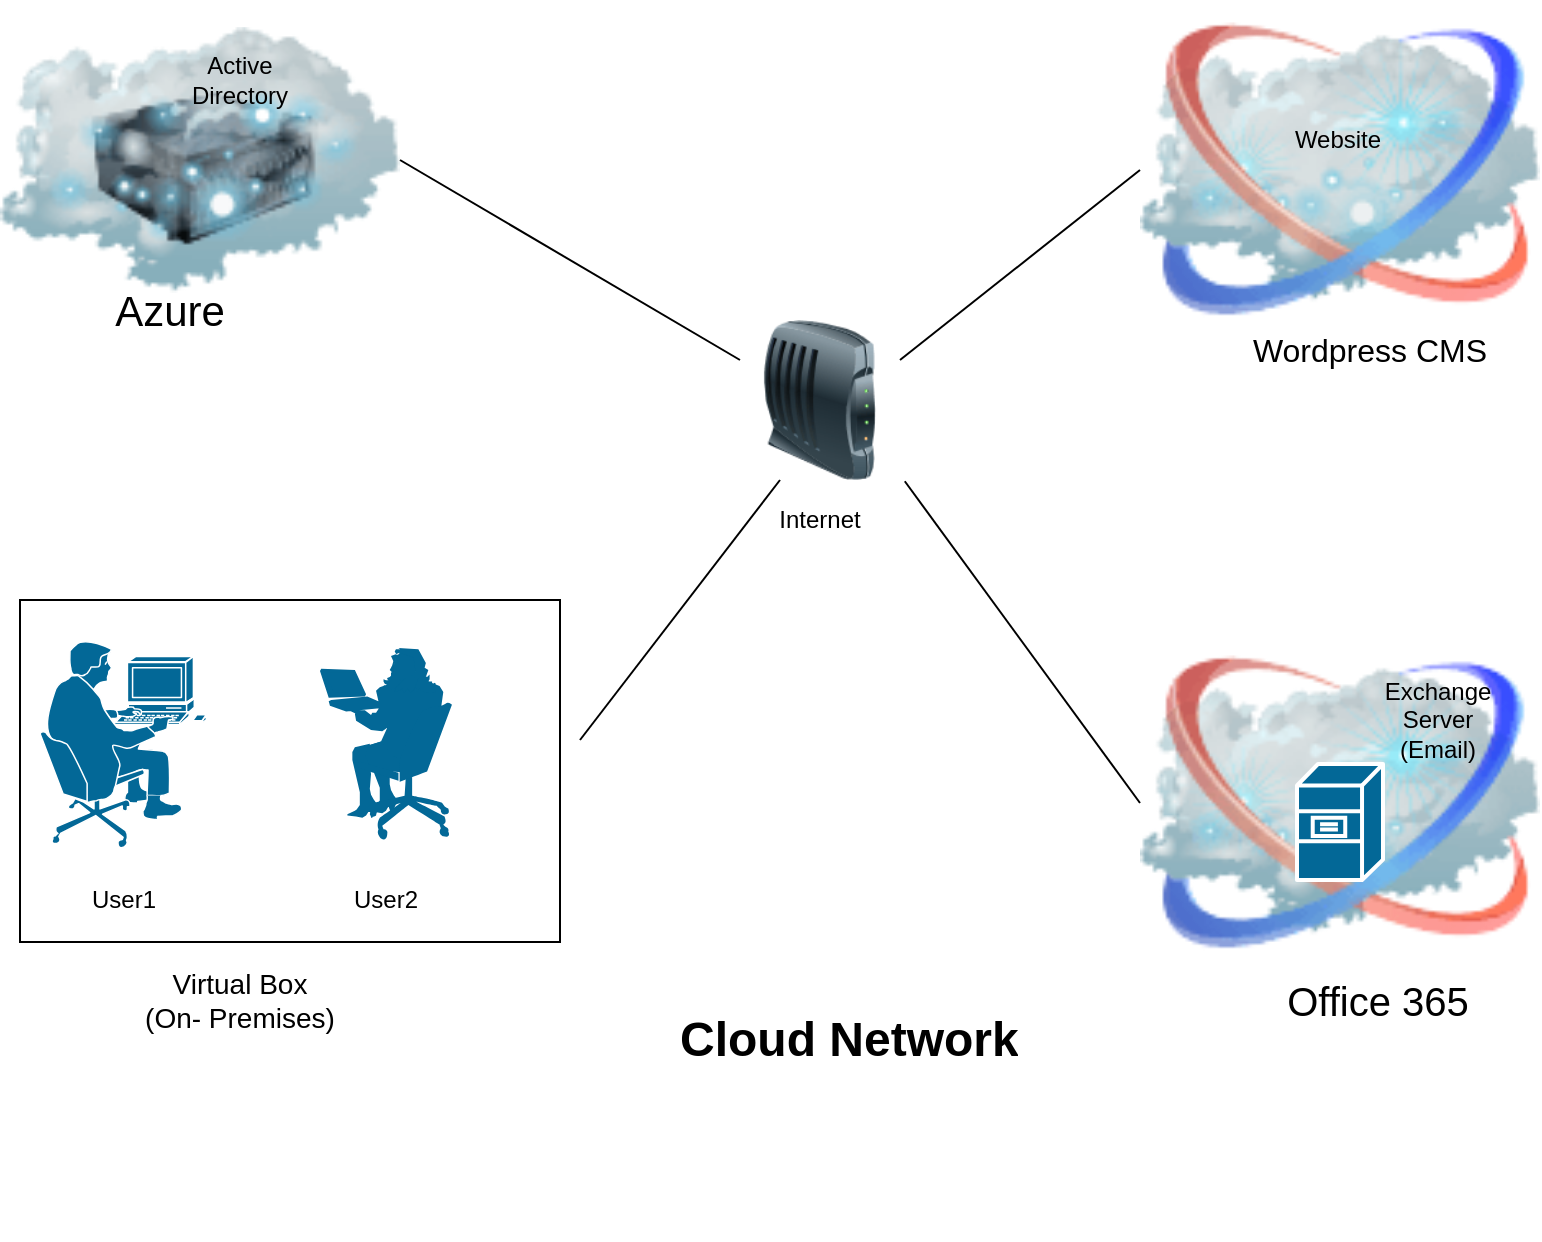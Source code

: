 <mxfile version="10.5.8" type="github"><diagram id="IIhITlpsRg5bpf9mrJgP" name="Page-1"><mxGraphModel dx="1010" dy="501" grid="1" gridSize="10" guides="1" tooltips="1" connect="1" arrows="1" fold="1" page="1" pageScale="1" pageWidth="850" pageHeight="1100" math="0" shadow="0"><root><mxCell id="0"/><mxCell id="1" parent="0"/><mxCell id="BG6n_pAnDl0PlrTUVwTc-1" value="" style="image;html=1;labelBackgroundColor=#ffffff;image=img/lib/clip_art/networking/Cloud_Server_128x128.png" vertex="1" parent="1"><mxGeometry x="40" y="40" width="200" height="160" as="geometry"/></mxCell><mxCell id="BG6n_pAnDl0PlrTUVwTc-2" value="" style="image;html=1;labelBackgroundColor=#ffffff;image=img/lib/clip_art/networking/Modem_128x128.png" vertex="1" parent="1"><mxGeometry x="410" y="200" width="80" height="80" as="geometry"/></mxCell><mxCell id="BG6n_pAnDl0PlrTUVwTc-3" value="" style="image;html=1;labelBackgroundColor=#ffffff;image=img/lib/clip_art/networking/Cloud_128x128.png" vertex="1" parent="1"><mxGeometry x="610" y="50" width="200" height="150" as="geometry"/></mxCell><mxCell id="BG6n_pAnDl0PlrTUVwTc-4" value="" style="image;html=1;labelBackgroundColor=#ffffff;image=img/lib/clip_art/networking/Cloud_128x128.png" vertex="1" parent="1"><mxGeometry x="610" y="346.5" width="200" height="190" as="geometry"/></mxCell><mxCell id="BG6n_pAnDl0PlrTUVwTc-5" value="" style="shape=mxgraph.cisco.people.sitting_woman;html=1;dashed=0;fillColor=#036897;strokeColor=#ffffff;strokeWidth=2;verticalLabelPosition=bottom;verticalAlign=top;align=center;outlineConnect=0;" vertex="1" parent="1"><mxGeometry x="200" y="364" width="66" height="97" as="geometry"/></mxCell><mxCell id="BG6n_pAnDl0PlrTUVwTc-6" value="" style="shape=mxgraph.cisco.people.pc_man;html=1;dashed=0;fillColor=#036897;strokeColor=#ffffff;strokeWidth=2;verticalLabelPosition=bottom;verticalAlign=top;align=center;outlineConnect=0;" vertex="1" parent="1"><mxGeometry x="60" y="360" width="84" height="105" as="geometry"/></mxCell><mxCell id="BG6n_pAnDl0PlrTUVwTc-7" value="" style="shape=mxgraph.cisco.servers.file_server;html=1;dashed=0;fillColor=#036897;strokeColor=#ffffff;strokeWidth=2;verticalLabelPosition=bottom;verticalAlign=top;align=center;outlineConnect=0;" vertex="1" parent="1"><mxGeometry x="688.5" y="422" width="43" height="58" as="geometry"/></mxCell><mxCell id="BG6n_pAnDl0PlrTUVwTc-9" value="User1" style="text;html=1;strokeColor=none;fillColor=none;align=center;verticalAlign=middle;whiteSpace=wrap;rounded=0;" vertex="1" parent="1"><mxGeometry x="82" y="480" width="40" height="20" as="geometry"/></mxCell><mxCell id="BG6n_pAnDl0PlrTUVwTc-11" value="" style="shape=partialRectangle;whiteSpace=wrap;html=1;bottom=0;right=0;fillColor=none;" vertex="1" parent="1"><mxGeometry x="50" y="340" width="270" height="170" as="geometry"/></mxCell><mxCell id="BG6n_pAnDl0PlrTUVwTc-13" value="" style="shape=partialRectangle;whiteSpace=wrap;html=1;top=0;left=0;fillColor=none;" vertex="1" parent="1"><mxGeometry x="50" y="341" width="270" height="170" as="geometry"/></mxCell><mxCell id="BG6n_pAnDl0PlrTUVwTc-16" value="User2" style="text;html=1;strokeColor=none;fillColor=none;align=center;verticalAlign=middle;whiteSpace=wrap;rounded=0;" vertex="1" parent="1"><mxGeometry x="213" y="480" width="40" height="20" as="geometry"/></mxCell><mxCell id="BG6n_pAnDl0PlrTUVwTc-17" value="&lt;font style=&quot;font-size: 21px&quot;&gt;Azure&lt;/font&gt;" style="text;html=1;strokeColor=none;fillColor=none;align=center;verticalAlign=middle;whiteSpace=wrap;rounded=0;" vertex="1" parent="1"><mxGeometry x="80" y="180" width="90" height="30" as="geometry"/></mxCell><mxCell id="BG6n_pAnDl0PlrTUVwTc-18" value="Active Directory" style="text;html=1;strokeColor=none;fillColor=none;align=center;verticalAlign=middle;whiteSpace=wrap;rounded=0;" vertex="1" parent="1"><mxGeometry x="140" y="70" width="40" height="20" as="geometry"/></mxCell><mxCell id="BG6n_pAnDl0PlrTUVwTc-19" value="&lt;font style=&quot;font-size: 20px&quot;&gt;Office 365&lt;/font&gt;" style="text;html=1;strokeColor=none;fillColor=none;align=center;verticalAlign=middle;whiteSpace=wrap;rounded=0;" vertex="1" parent="1"><mxGeometry x="678.5" y="530" width="100" height="20" as="geometry"/></mxCell><mxCell id="BG6n_pAnDl0PlrTUVwTc-20" value="Exchange Server (Email)" style="text;html=1;strokeColor=none;fillColor=none;align=center;verticalAlign=middle;whiteSpace=wrap;rounded=0;" vertex="1" parent="1"><mxGeometry x="738.5" y="390" width="40" height="20" as="geometry"/></mxCell><mxCell id="BG6n_pAnDl0PlrTUVwTc-21" value="Website" style="text;html=1;strokeColor=none;fillColor=none;align=center;verticalAlign=middle;whiteSpace=wrap;rounded=0;" vertex="1" parent="1"><mxGeometry x="688.5" y="100" width="40" height="20" as="geometry"/></mxCell><mxCell id="BG6n_pAnDl0PlrTUVwTc-23" value="Internet&lt;br&gt;" style="text;html=1;strokeColor=none;fillColor=none;align=center;verticalAlign=middle;whiteSpace=wrap;rounded=0;" vertex="1" parent="1"><mxGeometry x="430" y="290" width="40" height="20" as="geometry"/></mxCell><mxCell id="BG6n_pAnDl0PlrTUVwTc-24" value="&lt;font style=&quot;font-size: 16px&quot;&gt;Wordpress CMS&lt;/font&gt;" style="text;html=1;strokeColor=none;fillColor=none;align=center;verticalAlign=middle;whiteSpace=wrap;rounded=0;" vertex="1" parent="1"><mxGeometry x="660" y="200" width="130" height="30" as="geometry"/></mxCell><mxCell id="BG6n_pAnDl0PlrTUVwTc-25" value="&lt;font style=&quot;font-size: 14px&quot;&gt;Virtual Box&lt;br&gt;(On- Premises)&lt;/font&gt;" style="text;html=1;strokeColor=none;fillColor=none;align=center;verticalAlign=middle;whiteSpace=wrap;rounded=0;" vertex="1" parent="1"><mxGeometry x="80" y="530" width="160" height="20" as="geometry"/></mxCell><mxCell id="BG6n_pAnDl0PlrTUVwTc-27" value="" style="endArrow=none;html=1;entryX=0.25;entryY=1;entryDx=0;entryDy=0;" edge="1" parent="1" target="BG6n_pAnDl0PlrTUVwTc-2"><mxGeometry width="50" height="50" relative="1" as="geometry"><mxPoint x="330" y="410" as="sourcePoint"/><mxPoint x="390" y="316" as="targetPoint"/><Array as="points"/></mxGeometry></mxCell><mxCell id="BG6n_pAnDl0PlrTUVwTc-28" value="" style="endArrow=none;html=1;exitX=1;exitY=0.5;exitDx=0;exitDy=0;entryX=0;entryY=0.25;entryDx=0;entryDy=0;" edge="1" parent="1" source="BG6n_pAnDl0PlrTUVwTc-1" target="BG6n_pAnDl0PlrTUVwTc-2"><mxGeometry width="50" height="50" relative="1" as="geometry"><mxPoint x="260" y="220" as="sourcePoint"/><mxPoint x="310" y="170" as="targetPoint"/></mxGeometry></mxCell><mxCell id="BG6n_pAnDl0PlrTUVwTc-29" value="" style="endArrow=none;html=1;entryX=0;entryY=0.5;entryDx=0;entryDy=0;exitX=1.03;exitY=1.008;exitDx=0;exitDy=0;exitPerimeter=0;" edge="1" parent="1" source="BG6n_pAnDl0PlrTUVwTc-2" target="BG6n_pAnDl0PlrTUVwTc-4"><mxGeometry width="50" height="50" relative="1" as="geometry"><mxPoint x="530" y="381" as="sourcePoint"/><mxPoint x="580" y="331" as="targetPoint"/></mxGeometry></mxCell><mxCell id="BG6n_pAnDl0PlrTUVwTc-30" value="" style="endArrow=none;html=1;entryX=0;entryY=0.5;entryDx=0;entryDy=0;exitX=1;exitY=0.25;exitDx=0;exitDy=0;" edge="1" parent="1" source="BG6n_pAnDl0PlrTUVwTc-2" target="BG6n_pAnDl0PlrTUVwTc-3"><mxGeometry width="50" height="50" relative="1" as="geometry"><mxPoint x="525" y="225" as="sourcePoint"/><mxPoint x="575" y="175" as="targetPoint"/></mxGeometry></mxCell><mxCell id="BG6n_pAnDl0PlrTUVwTc-31" value="&lt;h1&gt;Cloud Network&lt;/h1&gt;" style="text;html=1;strokeColor=none;fillColor=none;spacing=5;spacingTop=-20;whiteSpace=wrap;overflow=hidden;rounded=0;" vertex="1" parent="1"><mxGeometry x="375" y="540" width="190" height="120" as="geometry"/></mxCell></root></mxGraphModel></diagram></mxfile>